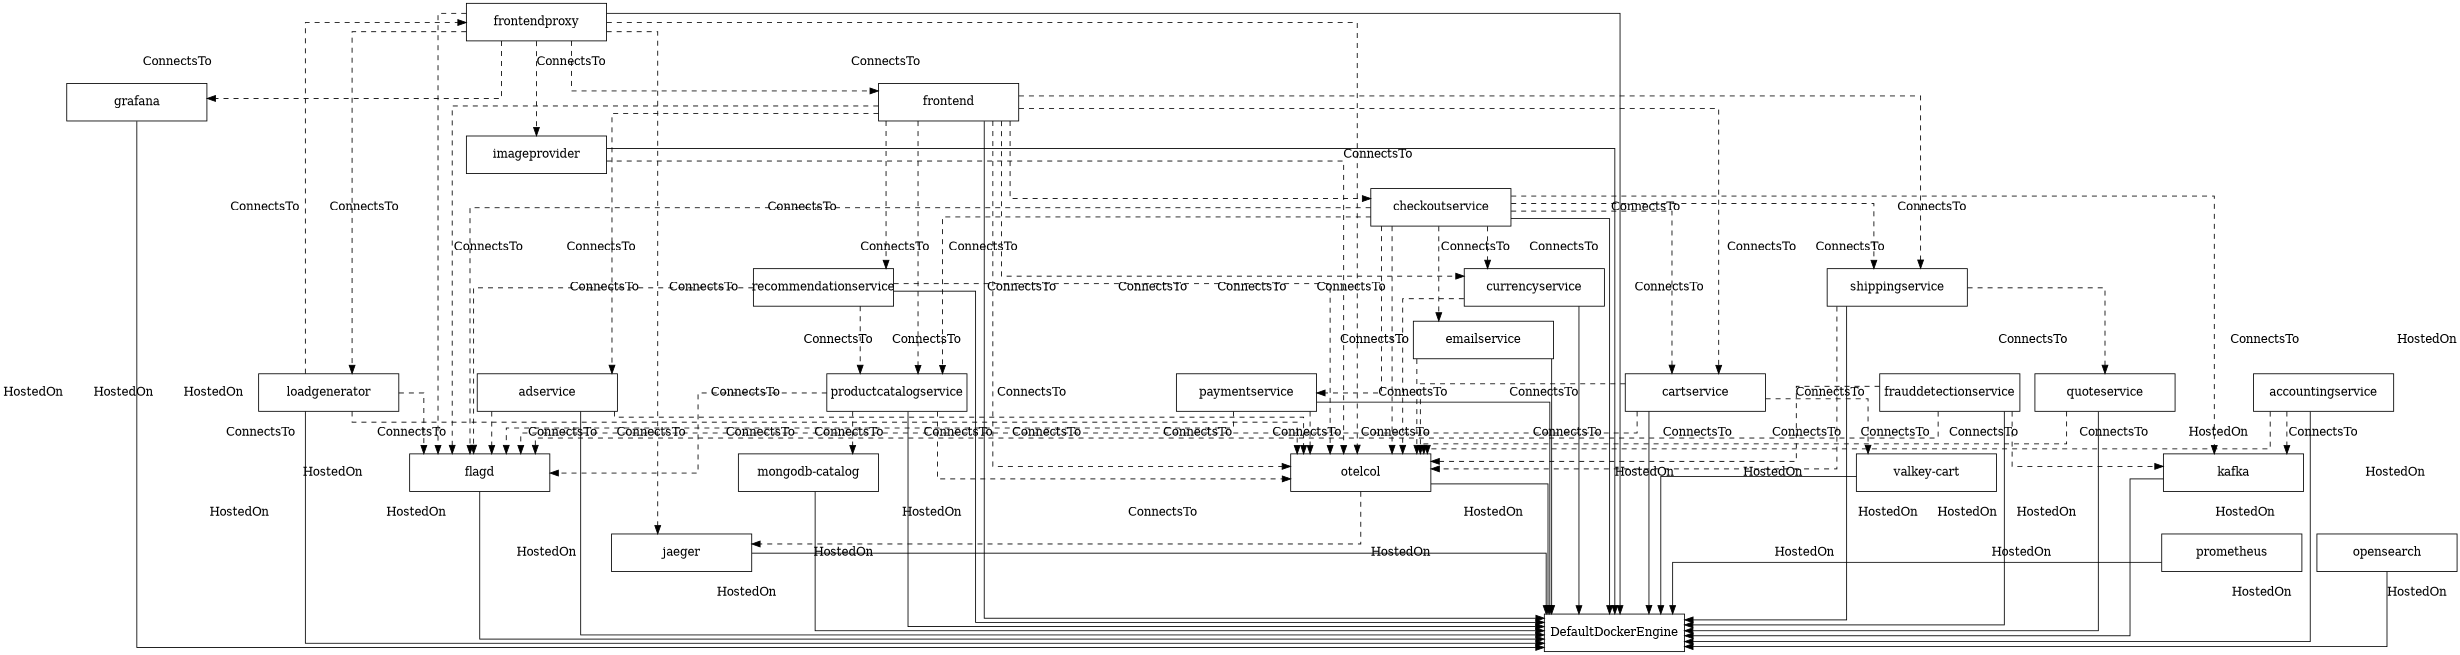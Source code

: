 strict digraph {
    graph [dpi=96.0, ratio="compress", size="16.4,8.89", splines="ortho"]
    node [fixedsize="true", shape="polygon",  width=2.34, height=0.63]
    edge [label="HostedOn", style="solid"]
    "cartservice"
    "flagd"
    "adservice"
    "mongodb-catalog"
    "imageprovider"
    "kafka"
    "frauddetectionservice"
    "shippingservice"
    "jaeger"
    "productcatalogservice"
    "grafana"
    "frontend"
    "otelcol"
    "prometheus"
    "currencyservice"
    "checkoutservice"
    "opensearch"
    "emailservice"
    "loadgenerator"
    "accountingservice"
    "paymentservice"
    "quoteservice"
    "frontendproxy"
    "recommendationservice"
    "valkey-cart"
    "DefaultDockerEngine"
    "recommendationservice" -> "DefaultDockerEngine"
    "accountingservice" -> "DefaultDockerEngine"
    "emailservice" -> "DefaultDockerEngine"
    "productcatalogservice" -> "DefaultDockerEngine"
    "frauddetectionservice" -> "DefaultDockerEngine"
    "frontendproxy" -> "DefaultDockerEngine"
    "loadgenerator" -> "DefaultDockerEngine"
    "adservice" -> "DefaultDockerEngine"
    "shippingservice" -> "DefaultDockerEngine"
    "currencyservice" -> "DefaultDockerEngine"
    "prometheus" -> "DefaultDockerEngine"
    "valkey-cart" -> "DefaultDockerEngine"
    "paymentservice" -> "DefaultDockerEngine"
    "quoteservice" -> "DefaultDockerEngine"
    "cartservice" -> "DefaultDockerEngine"
    "mongodb-catalog" -> "DefaultDockerEngine"
    "jaeger" -> "DefaultDockerEngine"
    "otelcol" -> "DefaultDockerEngine"
    "imageprovider" -> "DefaultDockerEngine"
    "grafana" -> "DefaultDockerEngine"
    "checkoutservice" -> "DefaultDockerEngine"
    "opensearch" -> "DefaultDockerEngine"
    "flagd" -> "DefaultDockerEngine"
    "kafka" -> "DefaultDockerEngine"
    "frontend" -> "DefaultDockerEngine"
    subgraph {
        edge [label="ConnectsTo", style="dashed"]
        "recommendationservice" -> { "productcatalogservice" "otelcol" "flagd" } [weight=2]
        "accountingservice" -> { "otelcol" "kafka" } [weight=2]
        "emailservice" -> "otelcol"
        "productcatalogservice" -> { "otelcol" "flagd" "mongodb-catalog" } [weight=2]
        "frauddetectionservice" -> { "otelcol" "flagd" "kafka" } [weight=2]
        "frontendproxy" -> { "frontend" "loadgenerator" "jaeger" "otelcol" "imageprovider" "flagd" "grafana" } [weight=2]
        "loadgenerator" -> { "frontendproxy" "otelcol" "flagd" } [weight=2]
        "otelcol" -> "jaeger"
        "adservice" -> { "otelcol" "flagd" } [weight=2]
        "imageprovider" -> "otelcol"
        "shippingservice" -> { "otelcol" "quoteservice" } [weight=2]
        "checkoutservice" -> { "cartservice" "currencyservice" "emailservice" "paymentservice" "productcatalogservice" "shippingservice" "otelcol" "flagd" "kafka" } [weight=2]
        "currencyservice" -> "otelcol"
        "paymentservice" -> { "otelcol" "flagd" } [weight=2]
        "quoteservice" -> "otelcol"
        "frontend" -> { "adservice" "cartservice" "checkoutservice" "currencyservice" "productcatalogservice" "recommendationservice" "shippingservice" "otelcol" "flagd" } [weight=2]
        "cartservice" -> { "valkey-cart" "otelcol" "flagd" } [weight=2]
    }
}